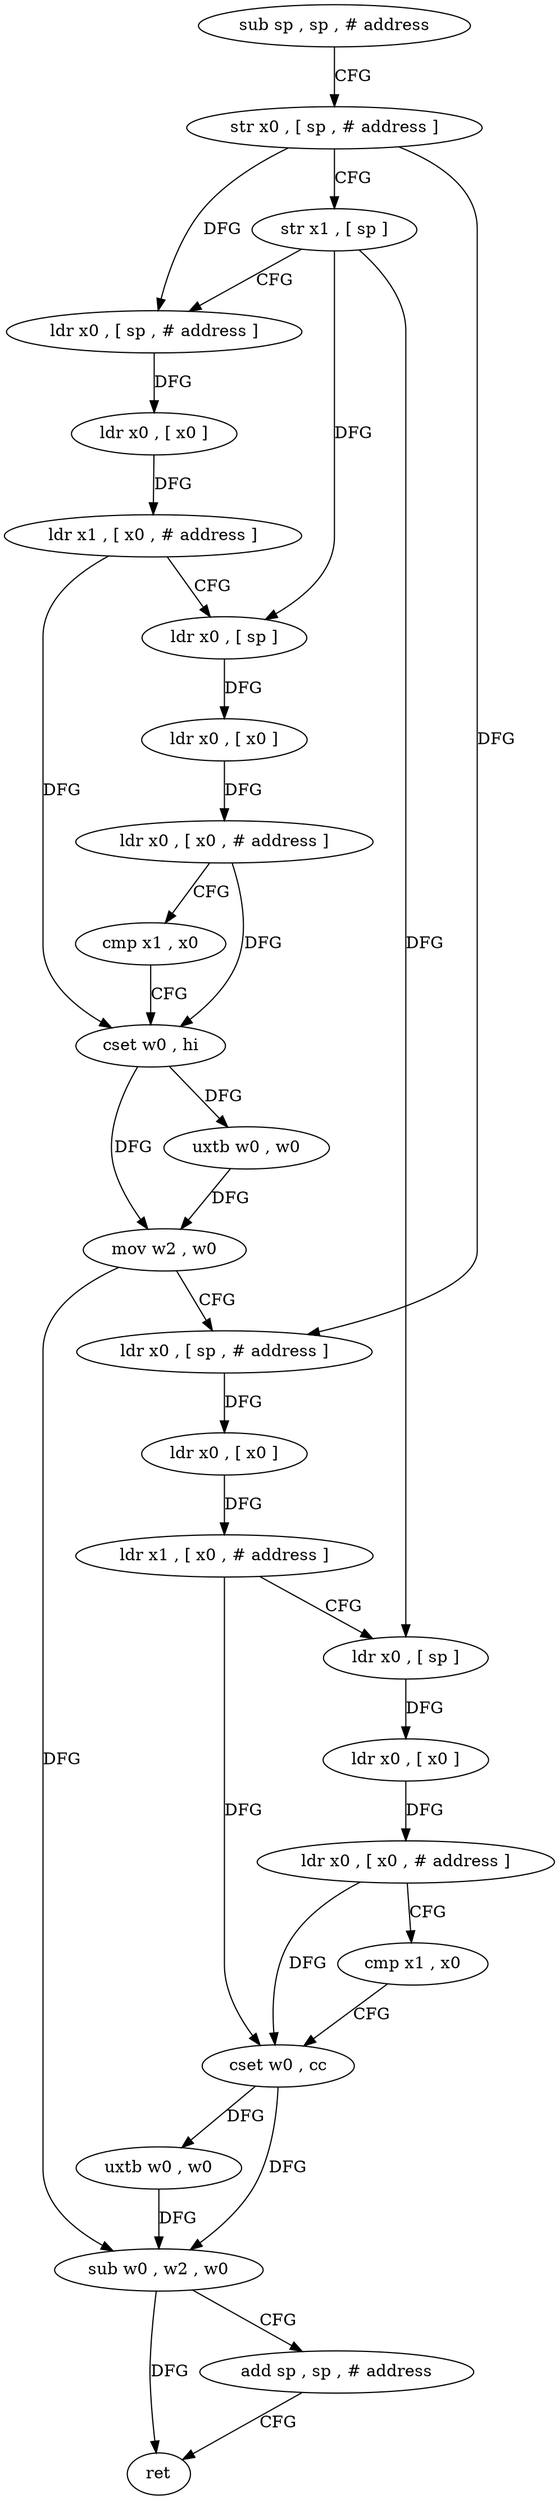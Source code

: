digraph "func" {
"4310404" [label = "sub sp , sp , # address" ]
"4310408" [label = "str x0 , [ sp , # address ]" ]
"4310412" [label = "str x1 , [ sp ]" ]
"4310416" [label = "ldr x0 , [ sp , # address ]" ]
"4310420" [label = "ldr x0 , [ x0 ]" ]
"4310424" [label = "ldr x1 , [ x0 , # address ]" ]
"4310428" [label = "ldr x0 , [ sp ]" ]
"4310432" [label = "ldr x0 , [ x0 ]" ]
"4310436" [label = "ldr x0 , [ x0 , # address ]" ]
"4310440" [label = "cmp x1 , x0" ]
"4310444" [label = "cset w0 , hi" ]
"4310448" [label = "uxtb w0 , w0" ]
"4310452" [label = "mov w2 , w0" ]
"4310456" [label = "ldr x0 , [ sp , # address ]" ]
"4310460" [label = "ldr x0 , [ x0 ]" ]
"4310464" [label = "ldr x1 , [ x0 , # address ]" ]
"4310468" [label = "ldr x0 , [ sp ]" ]
"4310472" [label = "ldr x0 , [ x0 ]" ]
"4310476" [label = "ldr x0 , [ x0 , # address ]" ]
"4310480" [label = "cmp x1 , x0" ]
"4310484" [label = "cset w0 , cc" ]
"4310488" [label = "uxtb w0 , w0" ]
"4310492" [label = "sub w0 , w2 , w0" ]
"4310496" [label = "add sp , sp , # address" ]
"4310500" [label = "ret" ]
"4310404" -> "4310408" [ label = "CFG" ]
"4310408" -> "4310412" [ label = "CFG" ]
"4310408" -> "4310416" [ label = "DFG" ]
"4310408" -> "4310456" [ label = "DFG" ]
"4310412" -> "4310416" [ label = "CFG" ]
"4310412" -> "4310428" [ label = "DFG" ]
"4310412" -> "4310468" [ label = "DFG" ]
"4310416" -> "4310420" [ label = "DFG" ]
"4310420" -> "4310424" [ label = "DFG" ]
"4310424" -> "4310428" [ label = "CFG" ]
"4310424" -> "4310444" [ label = "DFG" ]
"4310428" -> "4310432" [ label = "DFG" ]
"4310432" -> "4310436" [ label = "DFG" ]
"4310436" -> "4310440" [ label = "CFG" ]
"4310436" -> "4310444" [ label = "DFG" ]
"4310440" -> "4310444" [ label = "CFG" ]
"4310444" -> "4310448" [ label = "DFG" ]
"4310444" -> "4310452" [ label = "DFG" ]
"4310448" -> "4310452" [ label = "DFG" ]
"4310452" -> "4310456" [ label = "CFG" ]
"4310452" -> "4310492" [ label = "DFG" ]
"4310456" -> "4310460" [ label = "DFG" ]
"4310460" -> "4310464" [ label = "DFG" ]
"4310464" -> "4310468" [ label = "CFG" ]
"4310464" -> "4310484" [ label = "DFG" ]
"4310468" -> "4310472" [ label = "DFG" ]
"4310472" -> "4310476" [ label = "DFG" ]
"4310476" -> "4310480" [ label = "CFG" ]
"4310476" -> "4310484" [ label = "DFG" ]
"4310480" -> "4310484" [ label = "CFG" ]
"4310484" -> "4310488" [ label = "DFG" ]
"4310484" -> "4310492" [ label = "DFG" ]
"4310488" -> "4310492" [ label = "DFG" ]
"4310492" -> "4310496" [ label = "CFG" ]
"4310492" -> "4310500" [ label = "DFG" ]
"4310496" -> "4310500" [ label = "CFG" ]
}
